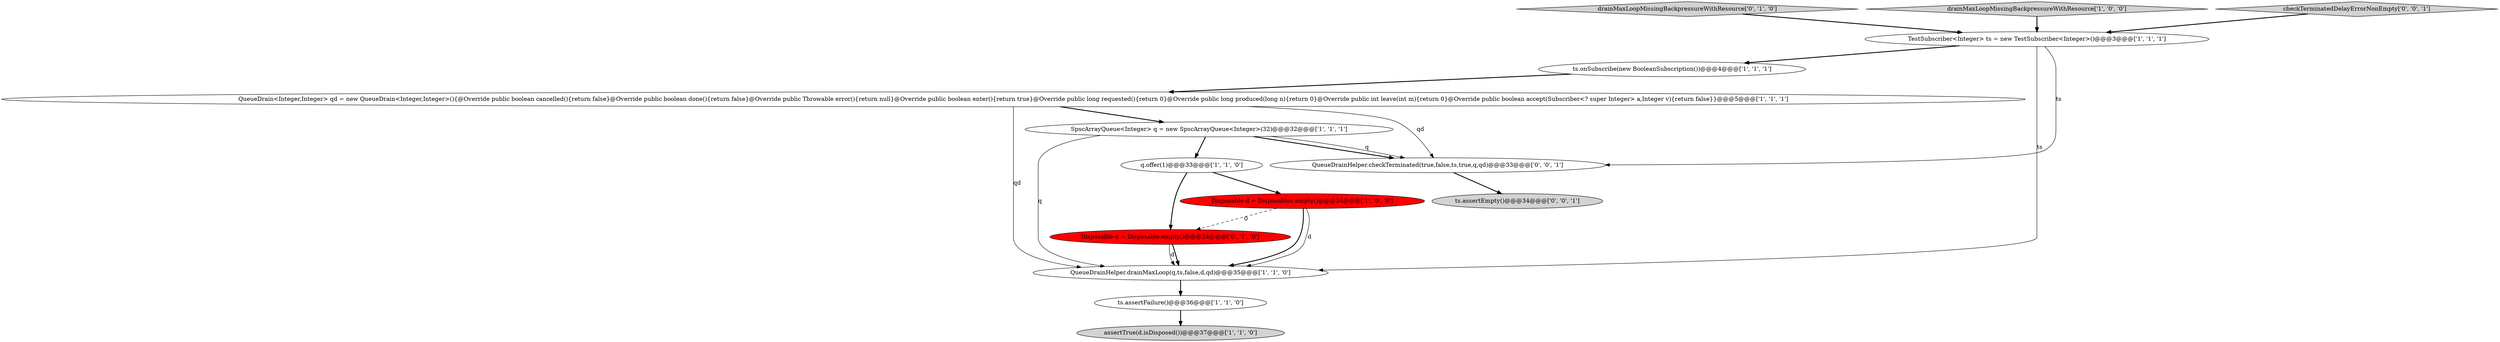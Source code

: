digraph {
8 [style = filled, label = "ts.onSubscribe(new BooleanSubscription())@@@4@@@['1', '1', '1']", fillcolor = white, shape = ellipse image = "AAA0AAABBB1BBB"];
10 [style = filled, label = "drainMaxLoopMissingBackpressureWithResource['0', '1', '0']", fillcolor = lightgray, shape = diamond image = "AAA0AAABBB2BBB"];
11 [style = filled, label = "Disposable d = Disposable.empty()@@@34@@@['0', '1', '0']", fillcolor = red, shape = ellipse image = "AAA1AAABBB2BBB"];
3 [style = filled, label = "QueueDrainHelper.drainMaxLoop(q,ts,false,d,qd)@@@35@@@['1', '1', '0']", fillcolor = white, shape = ellipse image = "AAA0AAABBB1BBB"];
2 [style = filled, label = "q.offer(1)@@@33@@@['1', '1', '0']", fillcolor = white, shape = ellipse image = "AAA0AAABBB1BBB"];
7 [style = filled, label = "QueueDrain<Integer,Integer> qd = new QueueDrain<Integer,Integer>(){@Override public boolean cancelled(){return false}@Override public boolean done(){return false}@Override public Throwable error(){return null}@Override public boolean enter(){return true}@Override public long requested(){return 0}@Override public long produced(long n){return 0}@Override public int leave(int m){return 0}@Override public boolean accept(Subscriber<? super Integer> a,Integer v){return false}}@@@5@@@['1', '1', '1']", fillcolor = white, shape = ellipse image = "AAA0AAABBB1BBB"];
6 [style = filled, label = "ts.assertFailure()@@@36@@@['1', '1', '0']", fillcolor = white, shape = ellipse image = "AAA0AAABBB1BBB"];
5 [style = filled, label = "SpscArrayQueue<Integer> q = new SpscArrayQueue<Integer>(32)@@@32@@@['1', '1', '1']", fillcolor = white, shape = ellipse image = "AAA0AAABBB1BBB"];
9 [style = filled, label = "drainMaxLoopMissingBackpressureWithResource['1', '0', '0']", fillcolor = lightgray, shape = diamond image = "AAA0AAABBB1BBB"];
13 [style = filled, label = "checkTerminatedDelayErrorNonEmpty['0', '0', '1']", fillcolor = lightgray, shape = diamond image = "AAA0AAABBB3BBB"];
4 [style = filled, label = "assertTrue(d.isDisposed())@@@37@@@['1', '1', '0']", fillcolor = lightgray, shape = ellipse image = "AAA0AAABBB1BBB"];
14 [style = filled, label = "QueueDrainHelper.checkTerminated(true,false,ts,true,q,qd)@@@33@@@['0', '0', '1']", fillcolor = white, shape = ellipse image = "AAA0AAABBB3BBB"];
12 [style = filled, label = "ts.assertEmpty()@@@34@@@['0', '0', '1']", fillcolor = lightgray, shape = ellipse image = "AAA0AAABBB3BBB"];
0 [style = filled, label = "Disposable d = Disposables.empty()@@@34@@@['1', '0', '0']", fillcolor = red, shape = ellipse image = "AAA1AAABBB1BBB"];
1 [style = filled, label = "TestSubscriber<Integer> ts = new TestSubscriber<Integer>()@@@3@@@['1', '1', '1']", fillcolor = white, shape = ellipse image = "AAA0AAABBB1BBB"];
0->3 [style = bold, label=""];
1->8 [style = bold, label=""];
1->14 [style = solid, label="ts"];
11->3 [style = solid, label="d"];
3->6 [style = bold, label=""];
0->3 [style = solid, label="d"];
0->11 [style = dashed, label="0"];
5->14 [style = bold, label=""];
13->1 [style = bold, label=""];
8->7 [style = bold, label=""];
6->4 [style = bold, label=""];
5->2 [style = bold, label=""];
7->5 [style = bold, label=""];
2->0 [style = bold, label=""];
1->3 [style = solid, label="ts"];
11->3 [style = bold, label=""];
14->12 [style = bold, label=""];
5->3 [style = solid, label="q"];
5->14 [style = solid, label="q"];
7->3 [style = solid, label="qd"];
9->1 [style = bold, label=""];
7->14 [style = solid, label="qd"];
10->1 [style = bold, label=""];
2->11 [style = bold, label=""];
}
